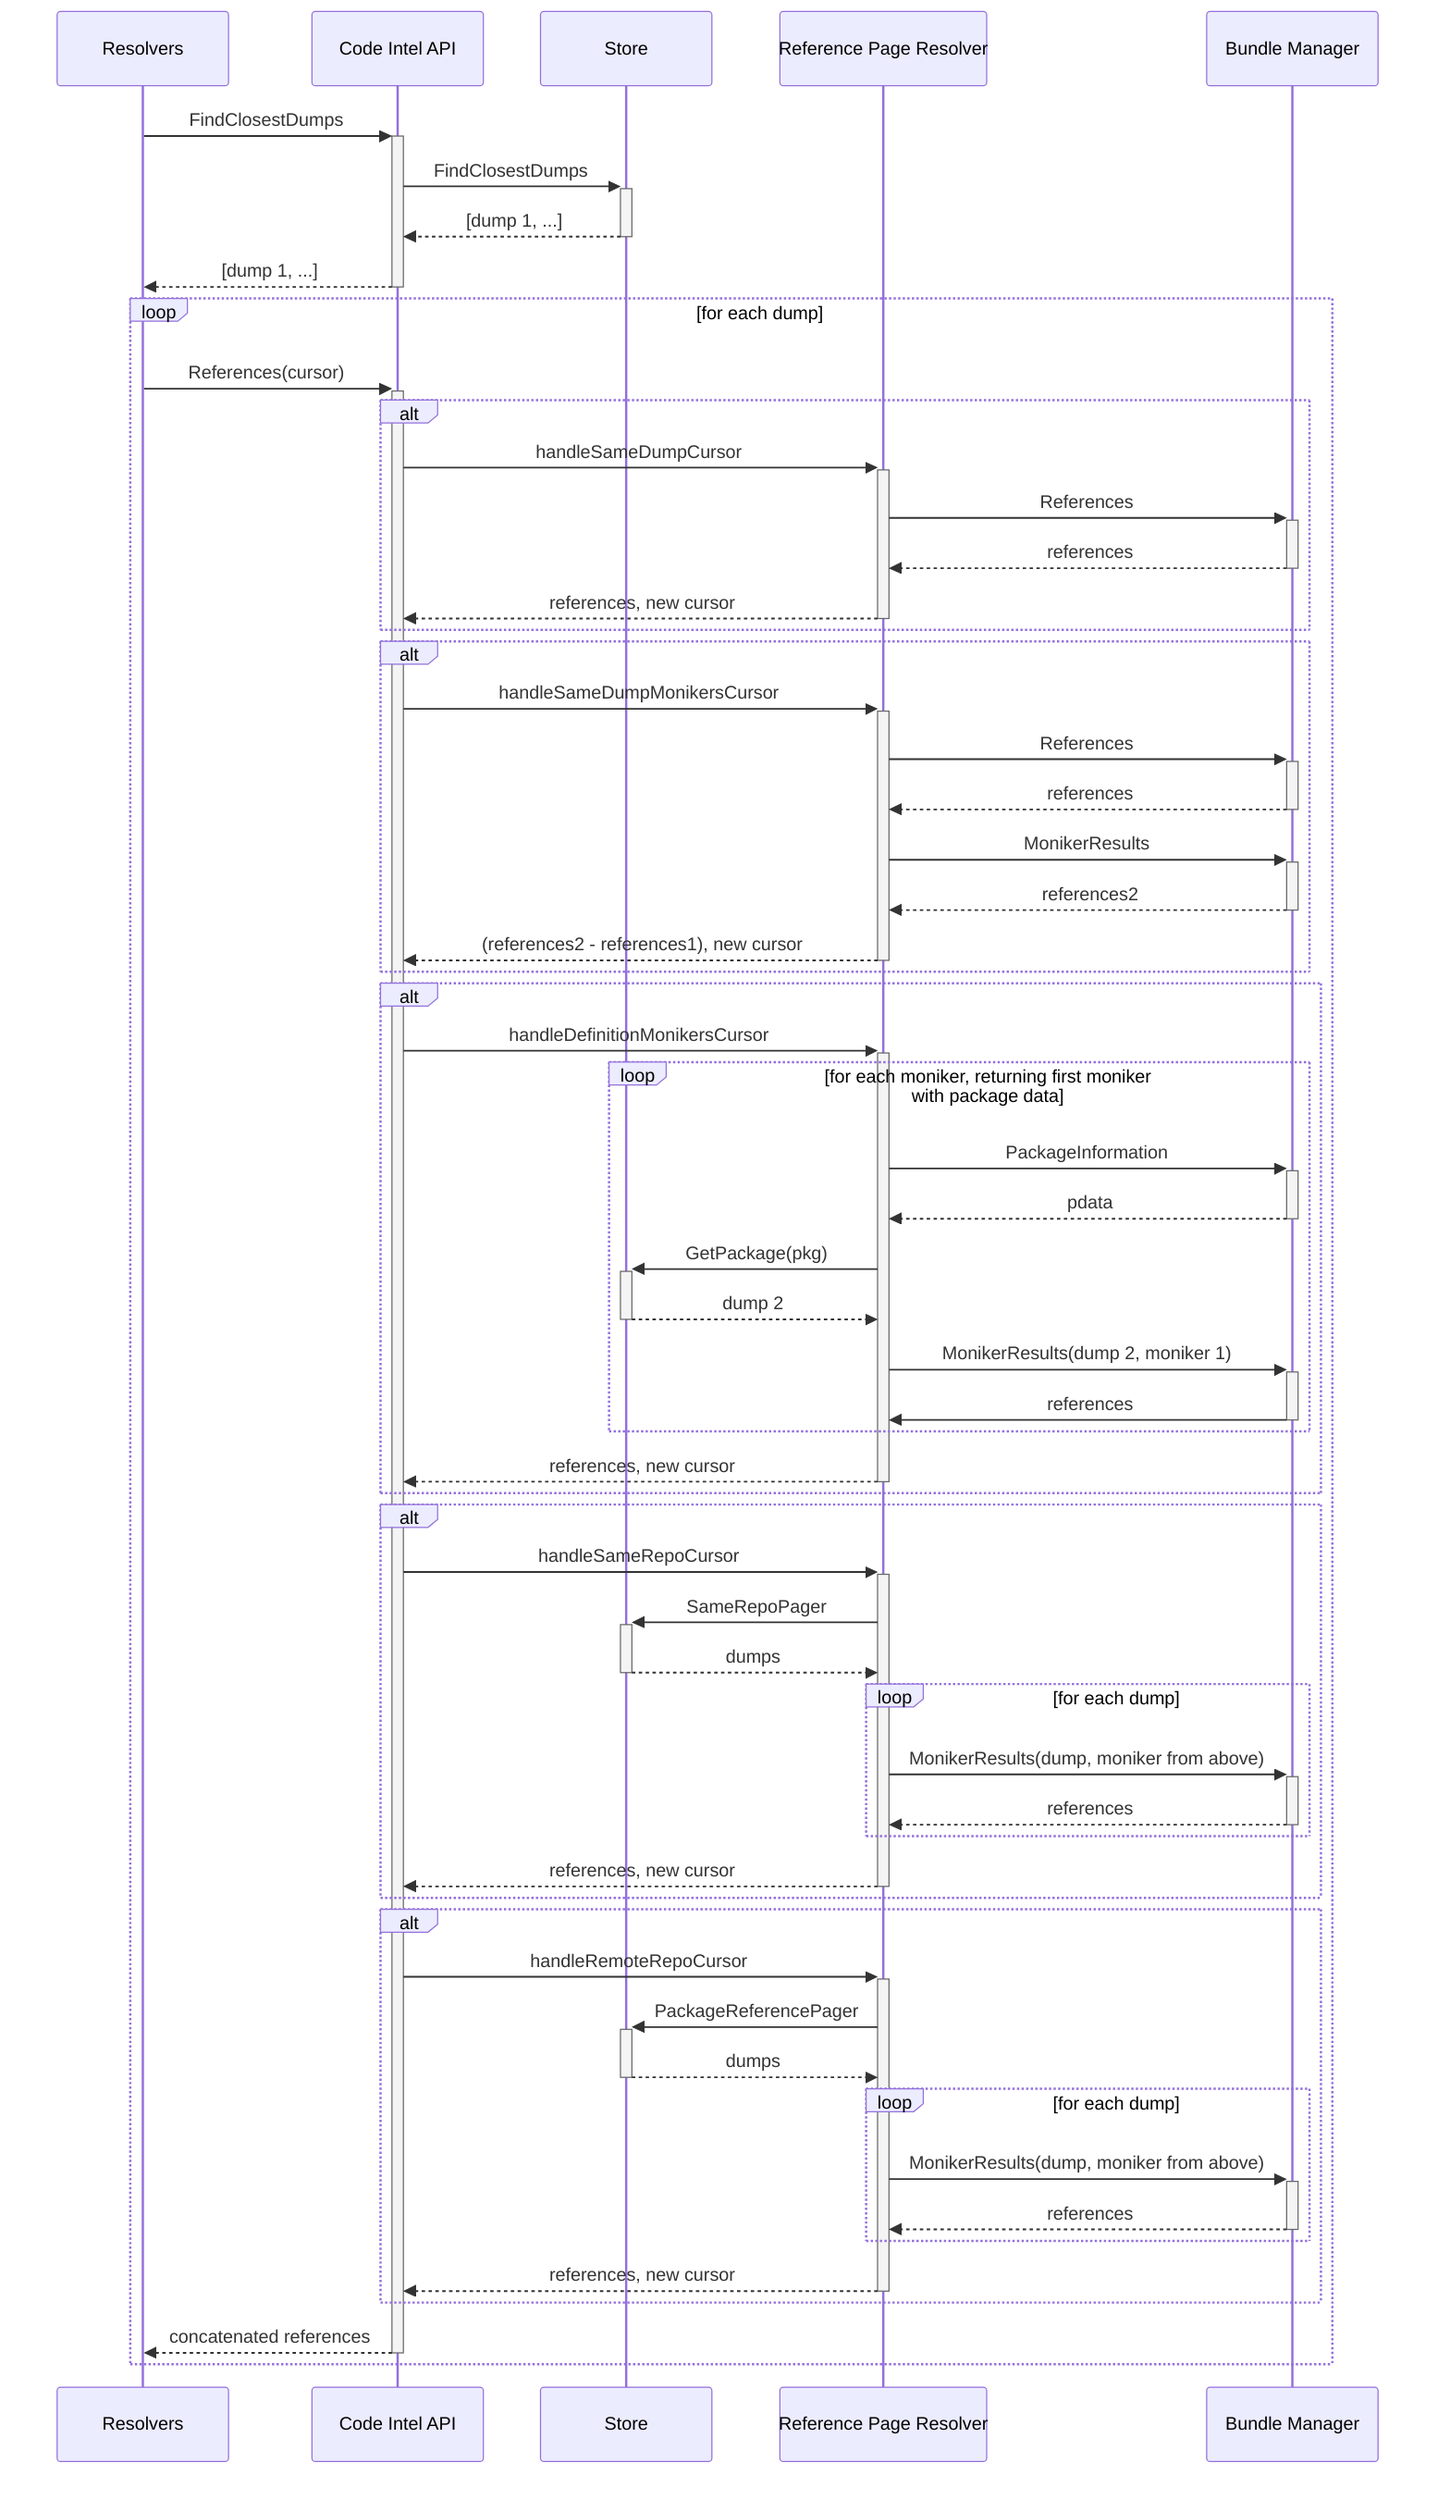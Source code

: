 sequenceDiagram
    Resolvers       ->>+ Code Intel API: FindClosestDumps
    Code Intel API  ->>+ Store: FindClosestDumps
    Store          -->>- Code Intel API: [dump 1, ...]
    Code Intel API -->>- Resolvers: [dump 1, ...]

    loop for each dump
        Resolvers ->>+ Code Intel API: References(cursor)

        alt
            Code Intel API           ->>+ Reference Page Resolver: handleSameDumpCursor
            Reference Page Resolver  ->>+ Bundle Manager: References
            Bundle Manager          -->>- Reference Page Resolver: references
            Reference Page Resolver -->>- Code Intel API: references, new cursor
        end

        alt
            Code Intel API           ->>+ Reference Page Resolver: handleSameDumpMonikersCursor
            Reference Page Resolver  ->>+ Bundle Manager: References
            Bundle Manager          -->>- Reference Page Resolver: references
            Reference Page Resolver  ->>+ Bundle Manager: MonikerResults
            Bundle Manager          -->>- Reference Page Resolver: references2
            Reference Page Resolver -->>- Code Intel API: (references2 - references1), new cursor
        end

        alt
            Code Intel API ->>+ Reference Page Resolver: handleDefinitionMonikersCursor
            loop for each moniker, returning first moniker with package data
                Reference Page Resolver ->>+ Bundle Manager: PackageInformation
                Bundle Manager         -->>- Reference Page Resolver: pdata
                Reference Page Resolver ->>+ Store: GetPackage(pkg)
                Store                  -->>- Reference Page Resolver: dump 2
                Reference Page Resolver ->>+ Bundle Manager: MonikerResults(dump 2, moniker 1)
                Bundle Manager          ->>- Reference Page Resolver: references
            end
            Reference Page Resolver -->>- Code Intel API: references, new cursor
        end

        alt
            Code Intel API          ->>+ Reference Page Resolver: handleSameRepoCursor
            Reference Page Resolver ->>+ Store: SameRepoPager
            Store                  -->>- Reference Page Resolver: dumps
            loop for each dump
                Reference Page Resolver ->>+ Bundle Manager: MonikerResults(dump, moniker from above)
                Bundle Manager         -->>- Reference Page Resolver: references
            end
            Reference Page Resolver -->>- Code Intel API: references, new cursor
        end

        alt
            Code Intel API          ->>+ Reference Page Resolver: handleRemoteRepoCursor
            Reference Page Resolver ->>+ Store: PackageReferencePager
            Store                  -->>- Reference Page Resolver: dumps
            loop for each dump
                Reference Page Resolver ->>+ Bundle Manager: MonikerResults(dump, moniker from above)
                Bundle Manager         -->>- Reference Page Resolver: references
            end
            Reference Page Resolver -->>- Code Intel API: references, new cursor
        end

        Code Intel API -->>- Resolvers: concatenated references
    end